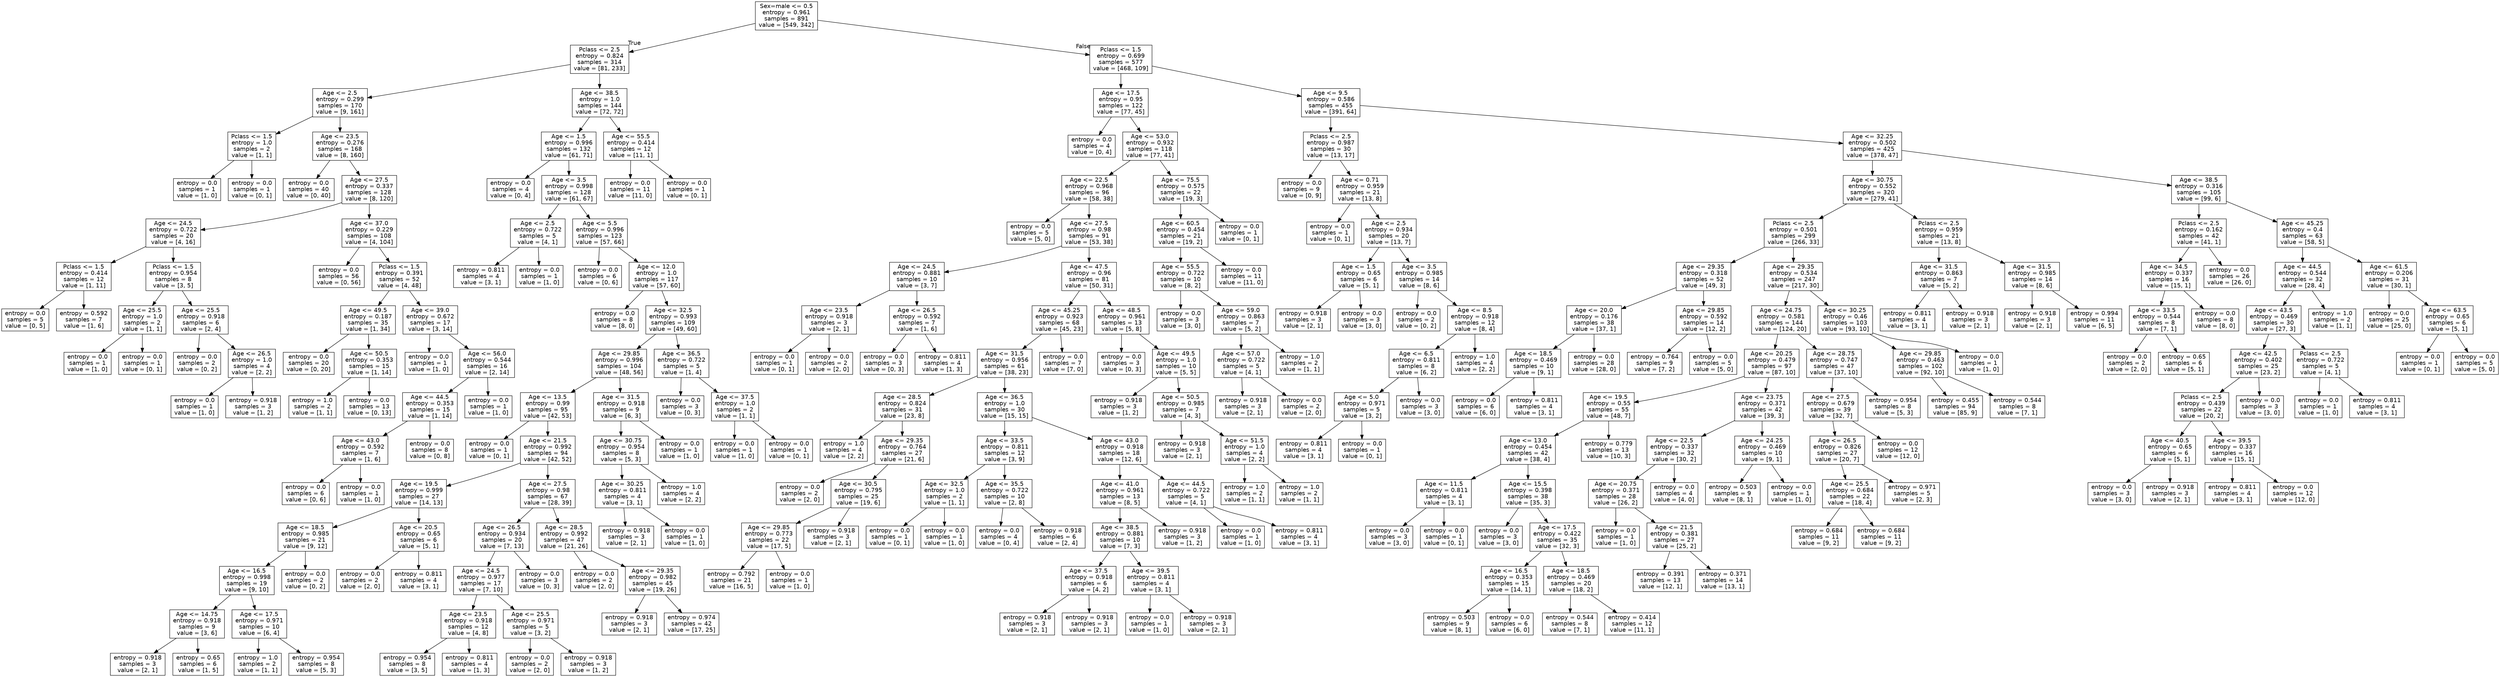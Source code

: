 digraph Tree {
node [shape=box, fontname="helvetica"] ;
edge [fontname="helvetica"] ;
0 [label="Sex=male <= 0.5\nentropy = 0.961\nsamples = 891\nvalue = [549, 342]"] ;
1 [label="Pclass <= 2.5\nentropy = 0.824\nsamples = 314\nvalue = [81, 233]"] ;
0 -> 1 [labeldistance=2.5, labelangle=45, headlabel="True"] ;
2 [label="Age <= 2.5\nentropy = 0.299\nsamples = 170\nvalue = [9, 161]"] ;
1 -> 2 ;
3 [label="Pclass <= 1.5\nentropy = 1.0\nsamples = 2\nvalue = [1, 1]"] ;
2 -> 3 ;
4 [label="entropy = 0.0\nsamples = 1\nvalue = [1, 0]"] ;
3 -> 4 ;
5 [label="entropy = 0.0\nsamples = 1\nvalue = [0, 1]"] ;
3 -> 5 ;
6 [label="Age <= 23.5\nentropy = 0.276\nsamples = 168\nvalue = [8, 160]"] ;
2 -> 6 ;
7 [label="entropy = 0.0\nsamples = 40\nvalue = [0, 40]"] ;
6 -> 7 ;
8 [label="Age <= 27.5\nentropy = 0.337\nsamples = 128\nvalue = [8, 120]"] ;
6 -> 8 ;
9 [label="Age <= 24.5\nentropy = 0.722\nsamples = 20\nvalue = [4, 16]"] ;
8 -> 9 ;
10 [label="Pclass <= 1.5\nentropy = 0.414\nsamples = 12\nvalue = [1, 11]"] ;
9 -> 10 ;
11 [label="entropy = 0.0\nsamples = 5\nvalue = [0, 5]"] ;
10 -> 11 ;
12 [label="entropy = 0.592\nsamples = 7\nvalue = [1, 6]"] ;
10 -> 12 ;
13 [label="Pclass <= 1.5\nentropy = 0.954\nsamples = 8\nvalue = [3, 5]"] ;
9 -> 13 ;
14 [label="Age <= 25.5\nentropy = 1.0\nsamples = 2\nvalue = [1, 1]"] ;
13 -> 14 ;
15 [label="entropy = 0.0\nsamples = 1\nvalue = [1, 0]"] ;
14 -> 15 ;
16 [label="entropy = 0.0\nsamples = 1\nvalue = [0, 1]"] ;
14 -> 16 ;
17 [label="Age <= 25.5\nentropy = 0.918\nsamples = 6\nvalue = [2, 4]"] ;
13 -> 17 ;
18 [label="entropy = 0.0\nsamples = 2\nvalue = [0, 2]"] ;
17 -> 18 ;
19 [label="Age <= 26.5\nentropy = 1.0\nsamples = 4\nvalue = [2, 2]"] ;
17 -> 19 ;
20 [label="entropy = 0.0\nsamples = 1\nvalue = [1, 0]"] ;
19 -> 20 ;
21 [label="entropy = 0.918\nsamples = 3\nvalue = [1, 2]"] ;
19 -> 21 ;
22 [label="Age <= 37.0\nentropy = 0.229\nsamples = 108\nvalue = [4, 104]"] ;
8 -> 22 ;
23 [label="entropy = 0.0\nsamples = 56\nvalue = [0, 56]"] ;
22 -> 23 ;
24 [label="Pclass <= 1.5\nentropy = 0.391\nsamples = 52\nvalue = [4, 48]"] ;
22 -> 24 ;
25 [label="Age <= 49.5\nentropy = 0.187\nsamples = 35\nvalue = [1, 34]"] ;
24 -> 25 ;
26 [label="entropy = 0.0\nsamples = 20\nvalue = [0, 20]"] ;
25 -> 26 ;
27 [label="Age <= 50.5\nentropy = 0.353\nsamples = 15\nvalue = [1, 14]"] ;
25 -> 27 ;
28 [label="entropy = 1.0\nsamples = 2\nvalue = [1, 1]"] ;
27 -> 28 ;
29 [label="entropy = 0.0\nsamples = 13\nvalue = [0, 13]"] ;
27 -> 29 ;
30 [label="Age <= 39.0\nentropy = 0.672\nsamples = 17\nvalue = [3, 14]"] ;
24 -> 30 ;
31 [label="entropy = 0.0\nsamples = 1\nvalue = [1, 0]"] ;
30 -> 31 ;
32 [label="Age <= 56.0\nentropy = 0.544\nsamples = 16\nvalue = [2, 14]"] ;
30 -> 32 ;
33 [label="Age <= 44.5\nentropy = 0.353\nsamples = 15\nvalue = [1, 14]"] ;
32 -> 33 ;
34 [label="Age <= 43.0\nentropy = 0.592\nsamples = 7\nvalue = [1, 6]"] ;
33 -> 34 ;
35 [label="entropy = 0.0\nsamples = 6\nvalue = [0, 6]"] ;
34 -> 35 ;
36 [label="entropy = 0.0\nsamples = 1\nvalue = [1, 0]"] ;
34 -> 36 ;
37 [label="entropy = 0.0\nsamples = 8\nvalue = [0, 8]"] ;
33 -> 37 ;
38 [label="entropy = 0.0\nsamples = 1\nvalue = [1, 0]"] ;
32 -> 38 ;
39 [label="Age <= 38.5\nentropy = 1.0\nsamples = 144\nvalue = [72, 72]"] ;
1 -> 39 ;
40 [label="Age <= 1.5\nentropy = 0.996\nsamples = 132\nvalue = [61, 71]"] ;
39 -> 40 ;
41 [label="entropy = 0.0\nsamples = 4\nvalue = [0, 4]"] ;
40 -> 41 ;
42 [label="Age <= 3.5\nentropy = 0.998\nsamples = 128\nvalue = [61, 67]"] ;
40 -> 42 ;
43 [label="Age <= 2.5\nentropy = 0.722\nsamples = 5\nvalue = [4, 1]"] ;
42 -> 43 ;
44 [label="entropy = 0.811\nsamples = 4\nvalue = [3, 1]"] ;
43 -> 44 ;
45 [label="entropy = 0.0\nsamples = 1\nvalue = [1, 0]"] ;
43 -> 45 ;
46 [label="Age <= 5.5\nentropy = 0.996\nsamples = 123\nvalue = [57, 66]"] ;
42 -> 46 ;
47 [label="entropy = 0.0\nsamples = 6\nvalue = [0, 6]"] ;
46 -> 47 ;
48 [label="Age <= 12.0\nentropy = 1.0\nsamples = 117\nvalue = [57, 60]"] ;
46 -> 48 ;
49 [label="entropy = 0.0\nsamples = 8\nvalue = [8, 0]"] ;
48 -> 49 ;
50 [label="Age <= 32.5\nentropy = 0.993\nsamples = 109\nvalue = [49, 60]"] ;
48 -> 50 ;
51 [label="Age <= 29.85\nentropy = 0.996\nsamples = 104\nvalue = [48, 56]"] ;
50 -> 51 ;
52 [label="Age <= 13.5\nentropy = 0.99\nsamples = 95\nvalue = [42, 53]"] ;
51 -> 52 ;
53 [label="entropy = 0.0\nsamples = 1\nvalue = [0, 1]"] ;
52 -> 53 ;
54 [label="Age <= 21.5\nentropy = 0.992\nsamples = 94\nvalue = [42, 52]"] ;
52 -> 54 ;
55 [label="Age <= 19.5\nentropy = 0.999\nsamples = 27\nvalue = [14, 13]"] ;
54 -> 55 ;
56 [label="Age <= 18.5\nentropy = 0.985\nsamples = 21\nvalue = [9, 12]"] ;
55 -> 56 ;
57 [label="Age <= 16.5\nentropy = 0.998\nsamples = 19\nvalue = [9, 10]"] ;
56 -> 57 ;
58 [label="Age <= 14.75\nentropy = 0.918\nsamples = 9\nvalue = [3, 6]"] ;
57 -> 58 ;
59 [label="entropy = 0.918\nsamples = 3\nvalue = [2, 1]"] ;
58 -> 59 ;
60 [label="entropy = 0.65\nsamples = 6\nvalue = [1, 5]"] ;
58 -> 60 ;
61 [label="Age <= 17.5\nentropy = 0.971\nsamples = 10\nvalue = [6, 4]"] ;
57 -> 61 ;
62 [label="entropy = 1.0\nsamples = 2\nvalue = [1, 1]"] ;
61 -> 62 ;
63 [label="entropy = 0.954\nsamples = 8\nvalue = [5, 3]"] ;
61 -> 63 ;
64 [label="entropy = 0.0\nsamples = 2\nvalue = [0, 2]"] ;
56 -> 64 ;
65 [label="Age <= 20.5\nentropy = 0.65\nsamples = 6\nvalue = [5, 1]"] ;
55 -> 65 ;
66 [label="entropy = 0.0\nsamples = 2\nvalue = [2, 0]"] ;
65 -> 66 ;
67 [label="entropy = 0.811\nsamples = 4\nvalue = [3, 1]"] ;
65 -> 67 ;
68 [label="Age <= 27.5\nentropy = 0.98\nsamples = 67\nvalue = [28, 39]"] ;
54 -> 68 ;
69 [label="Age <= 26.5\nentropy = 0.934\nsamples = 20\nvalue = [7, 13]"] ;
68 -> 69 ;
70 [label="Age <= 24.5\nentropy = 0.977\nsamples = 17\nvalue = [7, 10]"] ;
69 -> 70 ;
71 [label="Age <= 23.5\nentropy = 0.918\nsamples = 12\nvalue = [4, 8]"] ;
70 -> 71 ;
72 [label="entropy = 0.954\nsamples = 8\nvalue = [3, 5]"] ;
71 -> 72 ;
73 [label="entropy = 0.811\nsamples = 4\nvalue = [1, 3]"] ;
71 -> 73 ;
74 [label="Age <= 25.5\nentropy = 0.971\nsamples = 5\nvalue = [3, 2]"] ;
70 -> 74 ;
75 [label="entropy = 0.0\nsamples = 2\nvalue = [2, 0]"] ;
74 -> 75 ;
76 [label="entropy = 0.918\nsamples = 3\nvalue = [1, 2]"] ;
74 -> 76 ;
77 [label="entropy = 0.0\nsamples = 3\nvalue = [0, 3]"] ;
69 -> 77 ;
78 [label="Age <= 28.5\nentropy = 0.992\nsamples = 47\nvalue = [21, 26]"] ;
68 -> 78 ;
79 [label="entropy = 0.0\nsamples = 2\nvalue = [2, 0]"] ;
78 -> 79 ;
80 [label="Age <= 29.35\nentropy = 0.982\nsamples = 45\nvalue = [19, 26]"] ;
78 -> 80 ;
81 [label="entropy = 0.918\nsamples = 3\nvalue = [2, 1]"] ;
80 -> 81 ;
82 [label="entropy = 0.974\nsamples = 42\nvalue = [17, 25]"] ;
80 -> 82 ;
83 [label="Age <= 31.5\nentropy = 0.918\nsamples = 9\nvalue = [6, 3]"] ;
51 -> 83 ;
84 [label="Age <= 30.75\nentropy = 0.954\nsamples = 8\nvalue = [5, 3]"] ;
83 -> 84 ;
85 [label="Age <= 30.25\nentropy = 0.811\nsamples = 4\nvalue = [3, 1]"] ;
84 -> 85 ;
86 [label="entropy = 0.918\nsamples = 3\nvalue = [2, 1]"] ;
85 -> 86 ;
87 [label="entropy = 0.0\nsamples = 1\nvalue = [1, 0]"] ;
85 -> 87 ;
88 [label="entropy = 1.0\nsamples = 4\nvalue = [2, 2]"] ;
84 -> 88 ;
89 [label="entropy = 0.0\nsamples = 1\nvalue = [1, 0]"] ;
83 -> 89 ;
90 [label="Age <= 36.5\nentropy = 0.722\nsamples = 5\nvalue = [1, 4]"] ;
50 -> 90 ;
91 [label="entropy = 0.0\nsamples = 3\nvalue = [0, 3]"] ;
90 -> 91 ;
92 [label="Age <= 37.5\nentropy = 1.0\nsamples = 2\nvalue = [1, 1]"] ;
90 -> 92 ;
93 [label="entropy = 0.0\nsamples = 1\nvalue = [1, 0]"] ;
92 -> 93 ;
94 [label="entropy = 0.0\nsamples = 1\nvalue = [0, 1]"] ;
92 -> 94 ;
95 [label="Age <= 55.5\nentropy = 0.414\nsamples = 12\nvalue = [11, 1]"] ;
39 -> 95 ;
96 [label="entropy = 0.0\nsamples = 11\nvalue = [11, 0]"] ;
95 -> 96 ;
97 [label="entropy = 0.0\nsamples = 1\nvalue = [0, 1]"] ;
95 -> 97 ;
98 [label="Pclass <= 1.5\nentropy = 0.699\nsamples = 577\nvalue = [468, 109]"] ;
0 -> 98 [labeldistance=2.5, labelangle=-45, headlabel="False"] ;
99 [label="Age <= 17.5\nentropy = 0.95\nsamples = 122\nvalue = [77, 45]"] ;
98 -> 99 ;
100 [label="entropy = 0.0\nsamples = 4\nvalue = [0, 4]"] ;
99 -> 100 ;
101 [label="Age <= 53.0\nentropy = 0.932\nsamples = 118\nvalue = [77, 41]"] ;
99 -> 101 ;
102 [label="Age <= 22.5\nentropy = 0.968\nsamples = 96\nvalue = [58, 38]"] ;
101 -> 102 ;
103 [label="entropy = 0.0\nsamples = 5\nvalue = [5, 0]"] ;
102 -> 103 ;
104 [label="Age <= 27.5\nentropy = 0.98\nsamples = 91\nvalue = [53, 38]"] ;
102 -> 104 ;
105 [label="Age <= 24.5\nentropy = 0.881\nsamples = 10\nvalue = [3, 7]"] ;
104 -> 105 ;
106 [label="Age <= 23.5\nentropy = 0.918\nsamples = 3\nvalue = [2, 1]"] ;
105 -> 106 ;
107 [label="entropy = 0.0\nsamples = 1\nvalue = [0, 1]"] ;
106 -> 107 ;
108 [label="entropy = 0.0\nsamples = 2\nvalue = [2, 0]"] ;
106 -> 108 ;
109 [label="Age <= 26.5\nentropy = 0.592\nsamples = 7\nvalue = [1, 6]"] ;
105 -> 109 ;
110 [label="entropy = 0.0\nsamples = 3\nvalue = [0, 3]"] ;
109 -> 110 ;
111 [label="entropy = 0.811\nsamples = 4\nvalue = [1, 3]"] ;
109 -> 111 ;
112 [label="Age <= 47.5\nentropy = 0.96\nsamples = 81\nvalue = [50, 31]"] ;
104 -> 112 ;
113 [label="Age <= 45.25\nentropy = 0.923\nsamples = 68\nvalue = [45, 23]"] ;
112 -> 113 ;
114 [label="Age <= 31.5\nentropy = 0.956\nsamples = 61\nvalue = [38, 23]"] ;
113 -> 114 ;
115 [label="Age <= 28.5\nentropy = 0.824\nsamples = 31\nvalue = [23, 8]"] ;
114 -> 115 ;
116 [label="entropy = 1.0\nsamples = 4\nvalue = [2, 2]"] ;
115 -> 116 ;
117 [label="Age <= 29.35\nentropy = 0.764\nsamples = 27\nvalue = [21, 6]"] ;
115 -> 117 ;
118 [label="entropy = 0.0\nsamples = 2\nvalue = [2, 0]"] ;
117 -> 118 ;
119 [label="Age <= 30.5\nentropy = 0.795\nsamples = 25\nvalue = [19, 6]"] ;
117 -> 119 ;
120 [label="Age <= 29.85\nentropy = 0.773\nsamples = 22\nvalue = [17, 5]"] ;
119 -> 120 ;
121 [label="entropy = 0.792\nsamples = 21\nvalue = [16, 5]"] ;
120 -> 121 ;
122 [label="entropy = 0.0\nsamples = 1\nvalue = [1, 0]"] ;
120 -> 122 ;
123 [label="entropy = 0.918\nsamples = 3\nvalue = [2, 1]"] ;
119 -> 123 ;
124 [label="Age <= 36.5\nentropy = 1.0\nsamples = 30\nvalue = [15, 15]"] ;
114 -> 124 ;
125 [label="Age <= 33.5\nentropy = 0.811\nsamples = 12\nvalue = [3, 9]"] ;
124 -> 125 ;
126 [label="Age <= 32.5\nentropy = 1.0\nsamples = 2\nvalue = [1, 1]"] ;
125 -> 126 ;
127 [label="entropy = 0.0\nsamples = 1\nvalue = [0, 1]"] ;
126 -> 127 ;
128 [label="entropy = 0.0\nsamples = 1\nvalue = [1, 0]"] ;
126 -> 128 ;
129 [label="Age <= 35.5\nentropy = 0.722\nsamples = 10\nvalue = [2, 8]"] ;
125 -> 129 ;
130 [label="entropy = 0.0\nsamples = 4\nvalue = [0, 4]"] ;
129 -> 130 ;
131 [label="entropy = 0.918\nsamples = 6\nvalue = [2, 4]"] ;
129 -> 131 ;
132 [label="Age <= 43.0\nentropy = 0.918\nsamples = 18\nvalue = [12, 6]"] ;
124 -> 132 ;
133 [label="Age <= 41.0\nentropy = 0.961\nsamples = 13\nvalue = [8, 5]"] ;
132 -> 133 ;
134 [label="Age <= 38.5\nentropy = 0.881\nsamples = 10\nvalue = [7, 3]"] ;
133 -> 134 ;
135 [label="Age <= 37.5\nentropy = 0.918\nsamples = 6\nvalue = [4, 2]"] ;
134 -> 135 ;
136 [label="entropy = 0.918\nsamples = 3\nvalue = [2, 1]"] ;
135 -> 136 ;
137 [label="entropy = 0.918\nsamples = 3\nvalue = [2, 1]"] ;
135 -> 137 ;
138 [label="Age <= 39.5\nentropy = 0.811\nsamples = 4\nvalue = [3, 1]"] ;
134 -> 138 ;
139 [label="entropy = 0.0\nsamples = 1\nvalue = [1, 0]"] ;
138 -> 139 ;
140 [label="entropy = 0.918\nsamples = 3\nvalue = [2, 1]"] ;
138 -> 140 ;
141 [label="entropy = 0.918\nsamples = 3\nvalue = [1, 2]"] ;
133 -> 141 ;
142 [label="Age <= 44.5\nentropy = 0.722\nsamples = 5\nvalue = [4, 1]"] ;
132 -> 142 ;
143 [label="entropy = 0.0\nsamples = 1\nvalue = [1, 0]"] ;
142 -> 143 ;
144 [label="entropy = 0.811\nsamples = 4\nvalue = [3, 1]"] ;
142 -> 144 ;
145 [label="entropy = 0.0\nsamples = 7\nvalue = [7, 0]"] ;
113 -> 145 ;
146 [label="Age <= 48.5\nentropy = 0.961\nsamples = 13\nvalue = [5, 8]"] ;
112 -> 146 ;
147 [label="entropy = 0.0\nsamples = 3\nvalue = [0, 3]"] ;
146 -> 147 ;
148 [label="Age <= 49.5\nentropy = 1.0\nsamples = 10\nvalue = [5, 5]"] ;
146 -> 148 ;
149 [label="entropy = 0.918\nsamples = 3\nvalue = [1, 2]"] ;
148 -> 149 ;
150 [label="Age <= 50.5\nentropy = 0.985\nsamples = 7\nvalue = [4, 3]"] ;
148 -> 150 ;
151 [label="entropy = 0.918\nsamples = 3\nvalue = [2, 1]"] ;
150 -> 151 ;
152 [label="Age <= 51.5\nentropy = 1.0\nsamples = 4\nvalue = [2, 2]"] ;
150 -> 152 ;
153 [label="entropy = 1.0\nsamples = 2\nvalue = [1, 1]"] ;
152 -> 153 ;
154 [label="entropy = 1.0\nsamples = 2\nvalue = [1, 1]"] ;
152 -> 154 ;
155 [label="Age <= 75.5\nentropy = 0.575\nsamples = 22\nvalue = [19, 3]"] ;
101 -> 155 ;
156 [label="Age <= 60.5\nentropy = 0.454\nsamples = 21\nvalue = [19, 2]"] ;
155 -> 156 ;
157 [label="Age <= 55.5\nentropy = 0.722\nsamples = 10\nvalue = [8, 2]"] ;
156 -> 157 ;
158 [label="entropy = 0.0\nsamples = 3\nvalue = [3, 0]"] ;
157 -> 158 ;
159 [label="Age <= 59.0\nentropy = 0.863\nsamples = 7\nvalue = [5, 2]"] ;
157 -> 159 ;
160 [label="Age <= 57.0\nentropy = 0.722\nsamples = 5\nvalue = [4, 1]"] ;
159 -> 160 ;
161 [label="entropy = 0.918\nsamples = 3\nvalue = [2, 1]"] ;
160 -> 161 ;
162 [label="entropy = 0.0\nsamples = 2\nvalue = [2, 0]"] ;
160 -> 162 ;
163 [label="entropy = 1.0\nsamples = 2\nvalue = [1, 1]"] ;
159 -> 163 ;
164 [label="entropy = 0.0\nsamples = 11\nvalue = [11, 0]"] ;
156 -> 164 ;
165 [label="entropy = 0.0\nsamples = 1\nvalue = [0, 1]"] ;
155 -> 165 ;
166 [label="Age <= 9.5\nentropy = 0.586\nsamples = 455\nvalue = [391, 64]"] ;
98 -> 166 ;
167 [label="Pclass <= 2.5\nentropy = 0.987\nsamples = 30\nvalue = [13, 17]"] ;
166 -> 167 ;
168 [label="entropy = 0.0\nsamples = 9\nvalue = [0, 9]"] ;
167 -> 168 ;
169 [label="Age <= 0.71\nentropy = 0.959\nsamples = 21\nvalue = [13, 8]"] ;
167 -> 169 ;
170 [label="entropy = 0.0\nsamples = 1\nvalue = [0, 1]"] ;
169 -> 170 ;
171 [label="Age <= 2.5\nentropy = 0.934\nsamples = 20\nvalue = [13, 7]"] ;
169 -> 171 ;
172 [label="Age <= 1.5\nentropy = 0.65\nsamples = 6\nvalue = [5, 1]"] ;
171 -> 172 ;
173 [label="entropy = 0.918\nsamples = 3\nvalue = [2, 1]"] ;
172 -> 173 ;
174 [label="entropy = 0.0\nsamples = 3\nvalue = [3, 0]"] ;
172 -> 174 ;
175 [label="Age <= 3.5\nentropy = 0.985\nsamples = 14\nvalue = [8, 6]"] ;
171 -> 175 ;
176 [label="entropy = 0.0\nsamples = 2\nvalue = [0, 2]"] ;
175 -> 176 ;
177 [label="Age <= 8.5\nentropy = 0.918\nsamples = 12\nvalue = [8, 4]"] ;
175 -> 177 ;
178 [label="Age <= 6.5\nentropy = 0.811\nsamples = 8\nvalue = [6, 2]"] ;
177 -> 178 ;
179 [label="Age <= 5.0\nentropy = 0.971\nsamples = 5\nvalue = [3, 2]"] ;
178 -> 179 ;
180 [label="entropy = 0.811\nsamples = 4\nvalue = [3, 1]"] ;
179 -> 180 ;
181 [label="entropy = 0.0\nsamples = 1\nvalue = [0, 1]"] ;
179 -> 181 ;
182 [label="entropy = 0.0\nsamples = 3\nvalue = [3, 0]"] ;
178 -> 182 ;
183 [label="entropy = 1.0\nsamples = 4\nvalue = [2, 2]"] ;
177 -> 183 ;
184 [label="Age <= 32.25\nentropy = 0.502\nsamples = 425\nvalue = [378, 47]"] ;
166 -> 184 ;
185 [label="Age <= 30.75\nentropy = 0.552\nsamples = 320\nvalue = [279, 41]"] ;
184 -> 185 ;
186 [label="Pclass <= 2.5\nentropy = 0.501\nsamples = 299\nvalue = [266, 33]"] ;
185 -> 186 ;
187 [label="Age <= 29.35\nentropy = 0.318\nsamples = 52\nvalue = [49, 3]"] ;
186 -> 187 ;
188 [label="Age <= 20.0\nentropy = 0.176\nsamples = 38\nvalue = [37, 1]"] ;
187 -> 188 ;
189 [label="Age <= 18.5\nentropy = 0.469\nsamples = 10\nvalue = [9, 1]"] ;
188 -> 189 ;
190 [label="entropy = 0.0\nsamples = 6\nvalue = [6, 0]"] ;
189 -> 190 ;
191 [label="entropy = 0.811\nsamples = 4\nvalue = [3, 1]"] ;
189 -> 191 ;
192 [label="entropy = 0.0\nsamples = 28\nvalue = [28, 0]"] ;
188 -> 192 ;
193 [label="Age <= 29.85\nentropy = 0.592\nsamples = 14\nvalue = [12, 2]"] ;
187 -> 193 ;
194 [label="entropy = 0.764\nsamples = 9\nvalue = [7, 2]"] ;
193 -> 194 ;
195 [label="entropy = 0.0\nsamples = 5\nvalue = [5, 0]"] ;
193 -> 195 ;
196 [label="Age <= 29.35\nentropy = 0.534\nsamples = 247\nvalue = [217, 30]"] ;
186 -> 196 ;
197 [label="Age <= 24.75\nentropy = 0.581\nsamples = 144\nvalue = [124, 20]"] ;
196 -> 197 ;
198 [label="Age <= 20.25\nentropy = 0.479\nsamples = 97\nvalue = [87, 10]"] ;
197 -> 198 ;
199 [label="Age <= 19.5\nentropy = 0.55\nsamples = 55\nvalue = [48, 7]"] ;
198 -> 199 ;
200 [label="Age <= 13.0\nentropy = 0.454\nsamples = 42\nvalue = [38, 4]"] ;
199 -> 200 ;
201 [label="Age <= 11.5\nentropy = 0.811\nsamples = 4\nvalue = [3, 1]"] ;
200 -> 201 ;
202 [label="entropy = 0.0\nsamples = 3\nvalue = [3, 0]"] ;
201 -> 202 ;
203 [label="entropy = 0.0\nsamples = 1\nvalue = [0, 1]"] ;
201 -> 203 ;
204 [label="Age <= 15.5\nentropy = 0.398\nsamples = 38\nvalue = [35, 3]"] ;
200 -> 204 ;
205 [label="entropy = 0.0\nsamples = 3\nvalue = [3, 0]"] ;
204 -> 205 ;
206 [label="Age <= 17.5\nentropy = 0.422\nsamples = 35\nvalue = [32, 3]"] ;
204 -> 206 ;
207 [label="Age <= 16.5\nentropy = 0.353\nsamples = 15\nvalue = [14, 1]"] ;
206 -> 207 ;
208 [label="entropy = 0.503\nsamples = 9\nvalue = [8, 1]"] ;
207 -> 208 ;
209 [label="entropy = 0.0\nsamples = 6\nvalue = [6, 0]"] ;
207 -> 209 ;
210 [label="Age <= 18.5\nentropy = 0.469\nsamples = 20\nvalue = [18, 2]"] ;
206 -> 210 ;
211 [label="entropy = 0.544\nsamples = 8\nvalue = [7, 1]"] ;
210 -> 211 ;
212 [label="entropy = 0.414\nsamples = 12\nvalue = [11, 1]"] ;
210 -> 212 ;
213 [label="entropy = 0.779\nsamples = 13\nvalue = [10, 3]"] ;
199 -> 213 ;
214 [label="Age <= 23.75\nentropy = 0.371\nsamples = 42\nvalue = [39, 3]"] ;
198 -> 214 ;
215 [label="Age <= 22.5\nentropy = 0.337\nsamples = 32\nvalue = [30, 2]"] ;
214 -> 215 ;
216 [label="Age <= 20.75\nentropy = 0.371\nsamples = 28\nvalue = [26, 2]"] ;
215 -> 216 ;
217 [label="entropy = 0.0\nsamples = 1\nvalue = [1, 0]"] ;
216 -> 217 ;
218 [label="Age <= 21.5\nentropy = 0.381\nsamples = 27\nvalue = [25, 2]"] ;
216 -> 218 ;
219 [label="entropy = 0.391\nsamples = 13\nvalue = [12, 1]"] ;
218 -> 219 ;
220 [label="entropy = 0.371\nsamples = 14\nvalue = [13, 1]"] ;
218 -> 220 ;
221 [label="entropy = 0.0\nsamples = 4\nvalue = [4, 0]"] ;
215 -> 221 ;
222 [label="Age <= 24.25\nentropy = 0.469\nsamples = 10\nvalue = [9, 1]"] ;
214 -> 222 ;
223 [label="entropy = 0.503\nsamples = 9\nvalue = [8, 1]"] ;
222 -> 223 ;
224 [label="entropy = 0.0\nsamples = 1\nvalue = [1, 0]"] ;
222 -> 224 ;
225 [label="Age <= 28.75\nentropy = 0.747\nsamples = 47\nvalue = [37, 10]"] ;
197 -> 225 ;
226 [label="Age <= 27.5\nentropy = 0.679\nsamples = 39\nvalue = [32, 7]"] ;
225 -> 226 ;
227 [label="Age <= 26.5\nentropy = 0.826\nsamples = 27\nvalue = [20, 7]"] ;
226 -> 227 ;
228 [label="Age <= 25.5\nentropy = 0.684\nsamples = 22\nvalue = [18, 4]"] ;
227 -> 228 ;
229 [label="entropy = 0.684\nsamples = 11\nvalue = [9, 2]"] ;
228 -> 229 ;
230 [label="entropy = 0.684\nsamples = 11\nvalue = [9, 2]"] ;
228 -> 230 ;
231 [label="entropy = 0.971\nsamples = 5\nvalue = [2, 3]"] ;
227 -> 231 ;
232 [label="entropy = 0.0\nsamples = 12\nvalue = [12, 0]"] ;
226 -> 232 ;
233 [label="entropy = 0.954\nsamples = 8\nvalue = [5, 3]"] ;
225 -> 233 ;
234 [label="Age <= 30.25\nentropy = 0.46\nsamples = 103\nvalue = [93, 10]"] ;
196 -> 234 ;
235 [label="Age <= 29.85\nentropy = 0.463\nsamples = 102\nvalue = [92, 10]"] ;
234 -> 235 ;
236 [label="entropy = 0.455\nsamples = 94\nvalue = [85, 9]"] ;
235 -> 236 ;
237 [label="entropy = 0.544\nsamples = 8\nvalue = [7, 1]"] ;
235 -> 237 ;
238 [label="entropy = 0.0\nsamples = 1\nvalue = [1, 0]"] ;
234 -> 238 ;
239 [label="Pclass <= 2.5\nentropy = 0.959\nsamples = 21\nvalue = [13, 8]"] ;
185 -> 239 ;
240 [label="Age <= 31.5\nentropy = 0.863\nsamples = 7\nvalue = [5, 2]"] ;
239 -> 240 ;
241 [label="entropy = 0.811\nsamples = 4\nvalue = [3, 1]"] ;
240 -> 241 ;
242 [label="entropy = 0.918\nsamples = 3\nvalue = [2, 1]"] ;
240 -> 242 ;
243 [label="Age <= 31.5\nentropy = 0.985\nsamples = 14\nvalue = [8, 6]"] ;
239 -> 243 ;
244 [label="entropy = 0.918\nsamples = 3\nvalue = [2, 1]"] ;
243 -> 244 ;
245 [label="entropy = 0.994\nsamples = 11\nvalue = [6, 5]"] ;
243 -> 245 ;
246 [label="Age <= 38.5\nentropy = 0.316\nsamples = 105\nvalue = [99, 6]"] ;
184 -> 246 ;
247 [label="Pclass <= 2.5\nentropy = 0.162\nsamples = 42\nvalue = [41, 1]"] ;
246 -> 247 ;
248 [label="Age <= 34.5\nentropy = 0.337\nsamples = 16\nvalue = [15, 1]"] ;
247 -> 248 ;
249 [label="Age <= 33.5\nentropy = 0.544\nsamples = 8\nvalue = [7, 1]"] ;
248 -> 249 ;
250 [label="entropy = 0.0\nsamples = 2\nvalue = [2, 0]"] ;
249 -> 250 ;
251 [label="entropy = 0.65\nsamples = 6\nvalue = [5, 1]"] ;
249 -> 251 ;
252 [label="entropy = 0.0\nsamples = 8\nvalue = [8, 0]"] ;
248 -> 252 ;
253 [label="entropy = 0.0\nsamples = 26\nvalue = [26, 0]"] ;
247 -> 253 ;
254 [label="Age <= 45.25\nentropy = 0.4\nsamples = 63\nvalue = [58, 5]"] ;
246 -> 254 ;
255 [label="Age <= 44.5\nentropy = 0.544\nsamples = 32\nvalue = [28, 4]"] ;
254 -> 255 ;
256 [label="Age <= 43.5\nentropy = 0.469\nsamples = 30\nvalue = [27, 3]"] ;
255 -> 256 ;
257 [label="Age <= 42.5\nentropy = 0.402\nsamples = 25\nvalue = [23, 2]"] ;
256 -> 257 ;
258 [label="Pclass <= 2.5\nentropy = 0.439\nsamples = 22\nvalue = [20, 2]"] ;
257 -> 258 ;
259 [label="Age <= 40.5\nentropy = 0.65\nsamples = 6\nvalue = [5, 1]"] ;
258 -> 259 ;
260 [label="entropy = 0.0\nsamples = 3\nvalue = [3, 0]"] ;
259 -> 260 ;
261 [label="entropy = 0.918\nsamples = 3\nvalue = [2, 1]"] ;
259 -> 261 ;
262 [label="Age <= 39.5\nentropy = 0.337\nsamples = 16\nvalue = [15, 1]"] ;
258 -> 262 ;
263 [label="entropy = 0.811\nsamples = 4\nvalue = [3, 1]"] ;
262 -> 263 ;
264 [label="entropy = 0.0\nsamples = 12\nvalue = [12, 0]"] ;
262 -> 264 ;
265 [label="entropy = 0.0\nsamples = 3\nvalue = [3, 0]"] ;
257 -> 265 ;
266 [label="Pclass <= 2.5\nentropy = 0.722\nsamples = 5\nvalue = [4, 1]"] ;
256 -> 266 ;
267 [label="entropy = 0.0\nsamples = 1\nvalue = [1, 0]"] ;
266 -> 267 ;
268 [label="entropy = 0.811\nsamples = 4\nvalue = [3, 1]"] ;
266 -> 268 ;
269 [label="entropy = 1.0\nsamples = 2\nvalue = [1, 1]"] ;
255 -> 269 ;
270 [label="Age <= 61.5\nentropy = 0.206\nsamples = 31\nvalue = [30, 1]"] ;
254 -> 270 ;
271 [label="entropy = 0.0\nsamples = 25\nvalue = [25, 0]"] ;
270 -> 271 ;
272 [label="Age <= 63.5\nentropy = 0.65\nsamples = 6\nvalue = [5, 1]"] ;
270 -> 272 ;
273 [label="entropy = 0.0\nsamples = 1\nvalue = [0, 1]"] ;
272 -> 273 ;
274 [label="entropy = 0.0\nsamples = 5\nvalue = [5, 0]"] ;
272 -> 274 ;
}